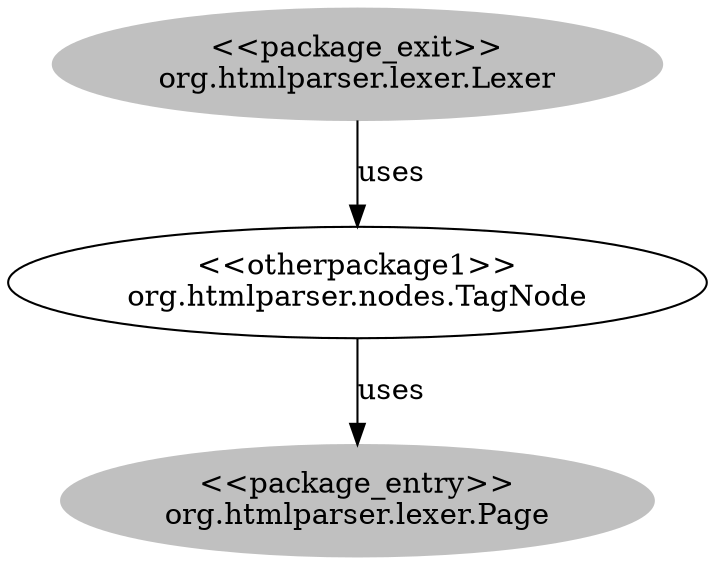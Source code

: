 digraph cd {
	org_htmlparser_lexer_Lexer [label="<<package_exit>>
org.htmlparser.lexer.Lexer",style=filled,color="grey"];
	org_htmlparser_lexer_Page [label="<<package_entry>>
org.htmlparser.lexer.Page",style=filled,color="grey"];
	org_htmlparser_nodes_TagNode [label="<<otherpackage1>>
org.htmlparser.nodes.TagNode"];
	org_htmlparser_lexer_Lexer -> org_htmlparser_nodes_TagNode [label=uses];
	org_htmlparser_nodes_TagNode -> org_htmlparser_lexer_Page [label=uses];
}
